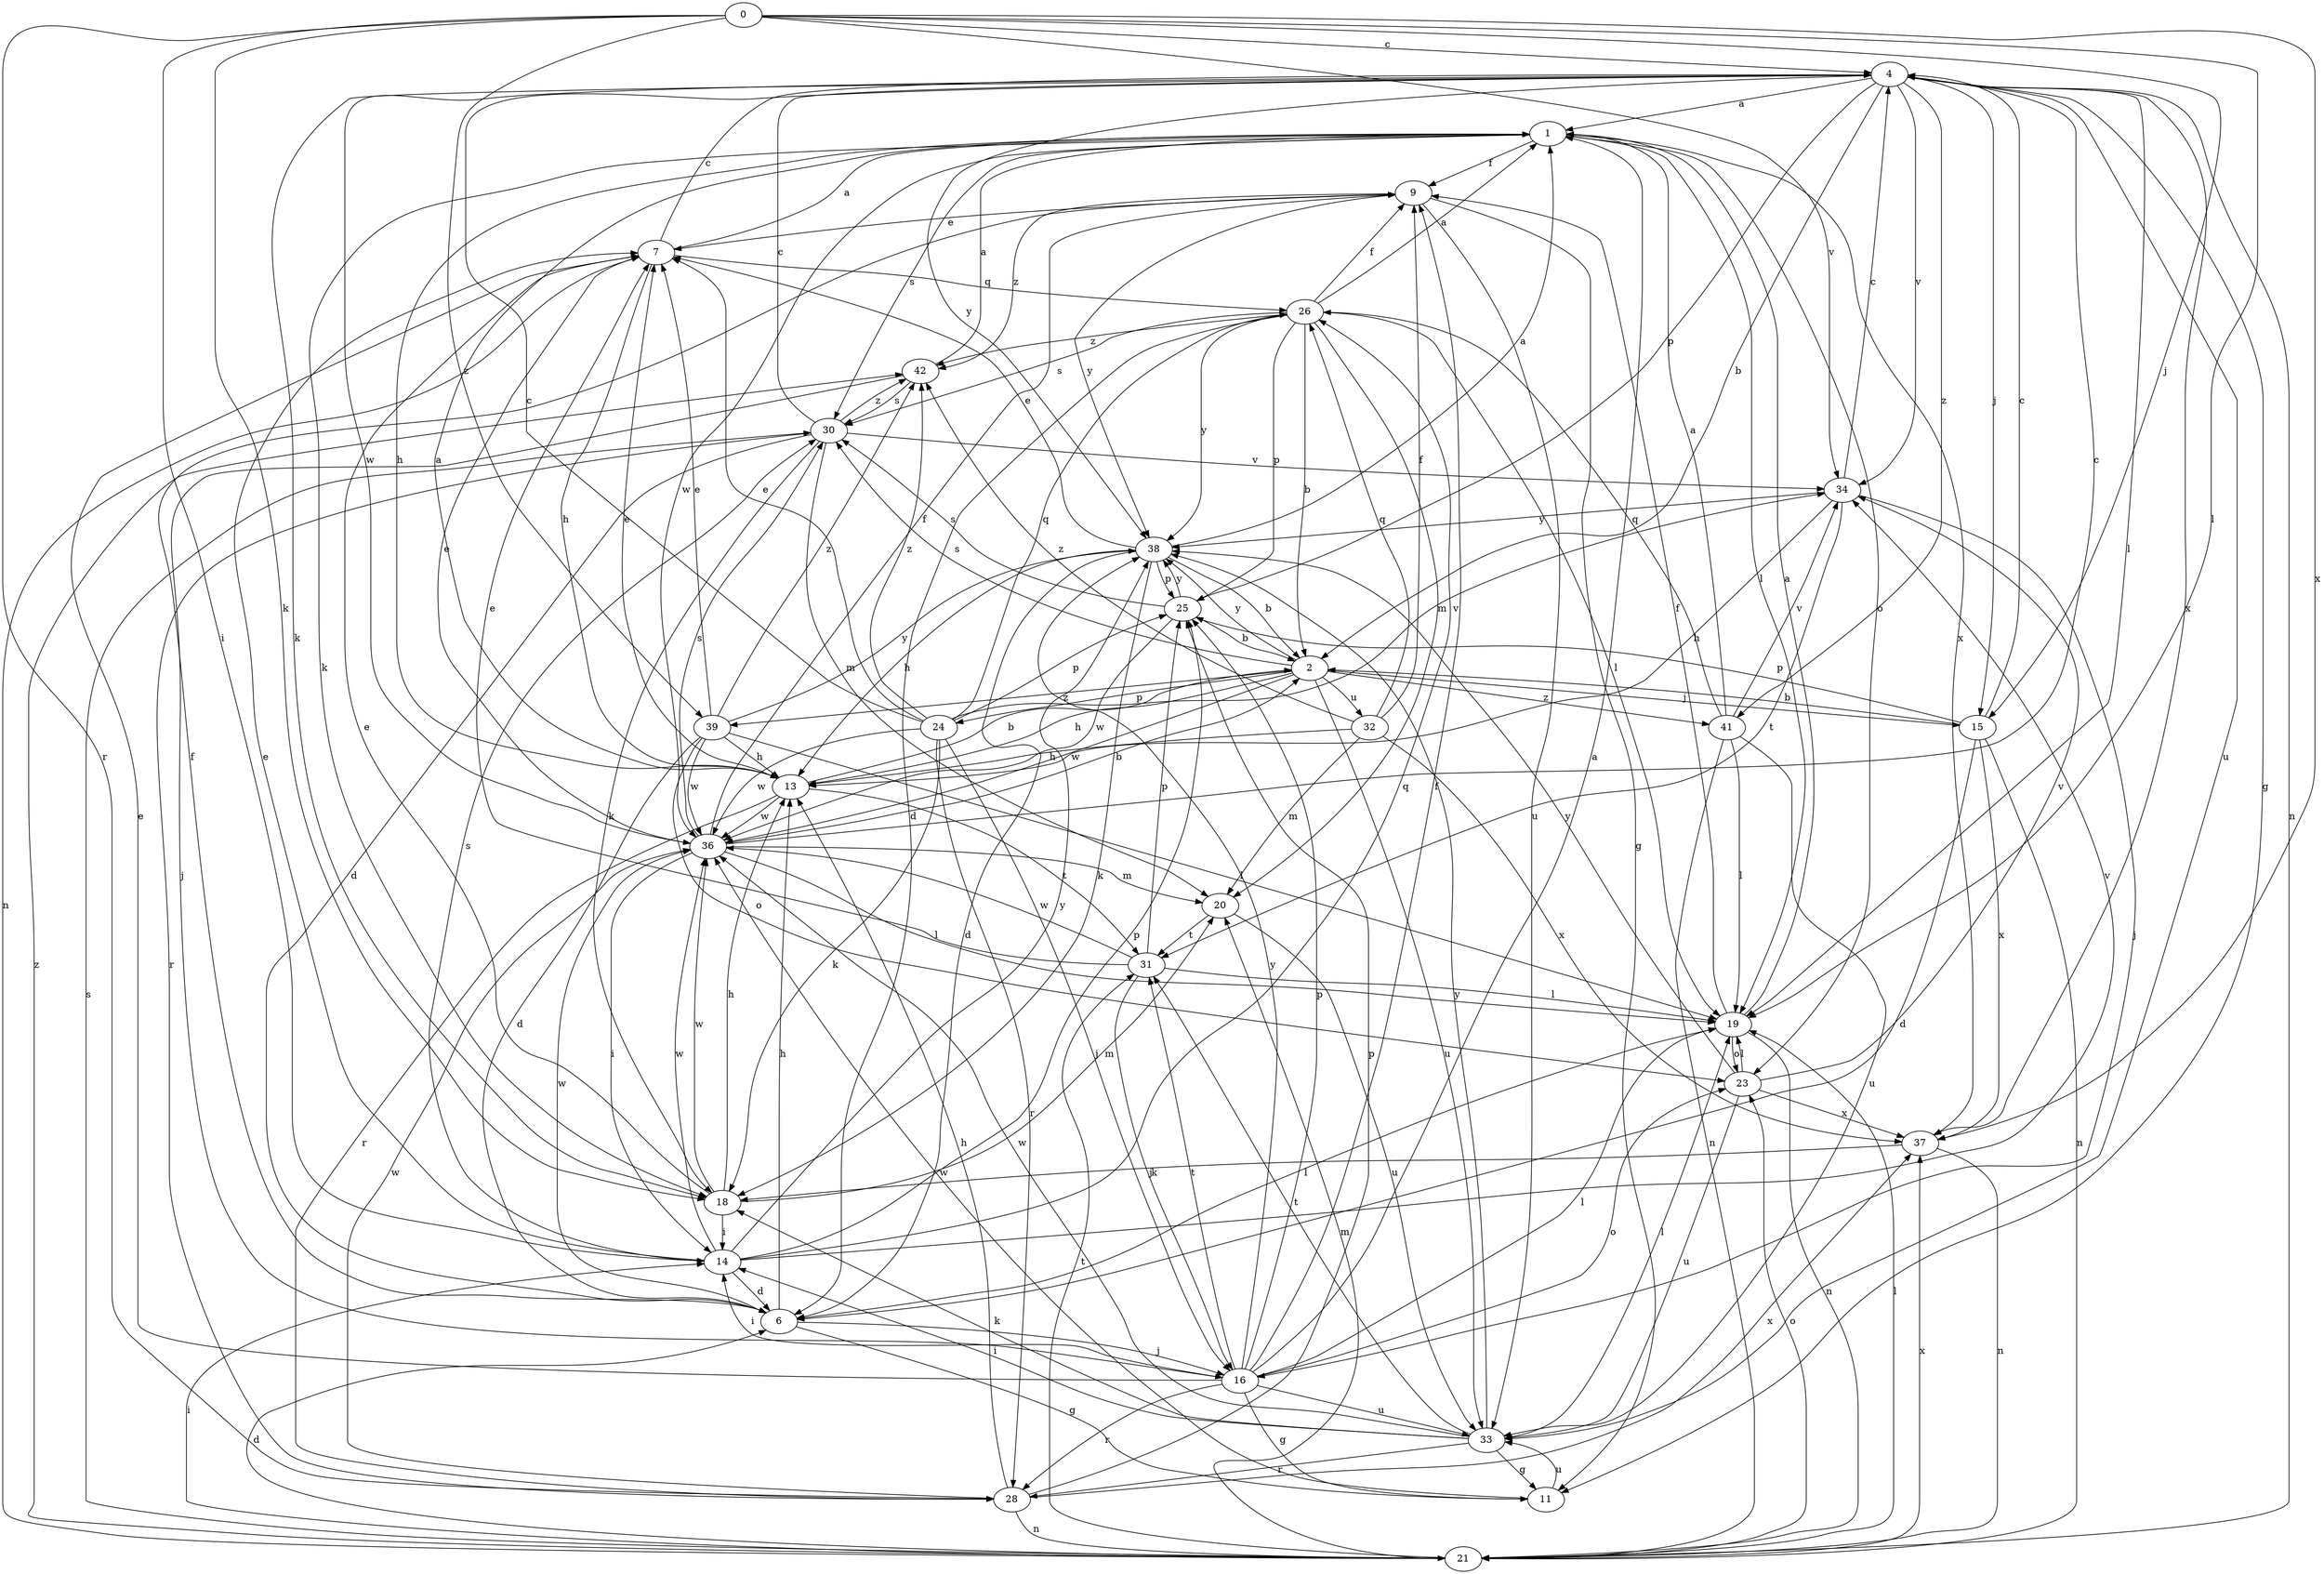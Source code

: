 strict digraph  {
0;
1;
2;
4;
6;
7;
9;
11;
13;
14;
15;
16;
18;
19;
20;
21;
23;
24;
25;
26;
28;
30;
31;
32;
33;
34;
36;
37;
38;
39;
41;
42;
0 -> 4  [label=c];
0 -> 14  [label=i];
0 -> 15  [label=j];
0 -> 18  [label=k];
0 -> 19  [label=l];
0 -> 28  [label=r];
0 -> 34  [label=v];
0 -> 37  [label=x];
0 -> 39  [label=z];
1 -> 9  [label=f];
1 -> 13  [label=h];
1 -> 18  [label=k];
1 -> 19  [label=l];
1 -> 23  [label=o];
1 -> 30  [label=s];
1 -> 36  [label=w];
1 -> 37  [label=x];
2 -> 13  [label=h];
2 -> 15  [label=j];
2 -> 24  [label=p];
2 -> 30  [label=s];
2 -> 32  [label=u];
2 -> 33  [label=u];
2 -> 36  [label=w];
2 -> 38  [label=y];
2 -> 39  [label=z];
2 -> 41  [label=z];
4 -> 1  [label=a];
4 -> 2  [label=b];
4 -> 11  [label=g];
4 -> 15  [label=j];
4 -> 18  [label=k];
4 -> 19  [label=l];
4 -> 21  [label=n];
4 -> 25  [label=p];
4 -> 33  [label=u];
4 -> 34  [label=v];
4 -> 36  [label=w];
4 -> 37  [label=x];
4 -> 38  [label=y];
4 -> 41  [label=z];
6 -> 9  [label=f];
6 -> 11  [label=g];
6 -> 13  [label=h];
6 -> 16  [label=j];
6 -> 19  [label=l];
6 -> 36  [label=w];
7 -> 1  [label=a];
7 -> 4  [label=c];
7 -> 13  [label=h];
7 -> 21  [label=n];
7 -> 26  [label=q];
9 -> 7  [label=e];
9 -> 11  [label=g];
9 -> 33  [label=u];
9 -> 38  [label=y];
9 -> 42  [label=z];
11 -> 33  [label=u];
11 -> 36  [label=w];
13 -> 1  [label=a];
13 -> 2  [label=b];
13 -> 7  [label=e];
13 -> 28  [label=r];
13 -> 31  [label=t];
13 -> 36  [label=w];
14 -> 6  [label=d];
14 -> 7  [label=e];
14 -> 25  [label=p];
14 -> 26  [label=q];
14 -> 30  [label=s];
14 -> 34  [label=v];
14 -> 36  [label=w];
14 -> 38  [label=y];
15 -> 2  [label=b];
15 -> 4  [label=c];
15 -> 6  [label=d];
15 -> 21  [label=n];
15 -> 25  [label=p];
15 -> 37  [label=x];
16 -> 1  [label=a];
16 -> 7  [label=e];
16 -> 9  [label=f];
16 -> 11  [label=g];
16 -> 14  [label=i];
16 -> 19  [label=l];
16 -> 23  [label=o];
16 -> 25  [label=p];
16 -> 28  [label=r];
16 -> 31  [label=t];
16 -> 33  [label=u];
16 -> 38  [label=y];
18 -> 7  [label=e];
18 -> 13  [label=h];
18 -> 14  [label=i];
18 -> 20  [label=m];
18 -> 36  [label=w];
19 -> 1  [label=a];
19 -> 9  [label=f];
19 -> 21  [label=n];
19 -> 23  [label=o];
20 -> 31  [label=t];
20 -> 33  [label=u];
21 -> 6  [label=d];
21 -> 14  [label=i];
21 -> 19  [label=l];
21 -> 20  [label=m];
21 -> 23  [label=o];
21 -> 30  [label=s];
21 -> 31  [label=t];
21 -> 37  [label=x];
21 -> 42  [label=z];
23 -> 19  [label=l];
23 -> 33  [label=u];
23 -> 34  [label=v];
23 -> 37  [label=x];
23 -> 38  [label=y];
24 -> 4  [label=c];
24 -> 7  [label=e];
24 -> 16  [label=j];
24 -> 18  [label=k];
24 -> 25  [label=p];
24 -> 26  [label=q];
24 -> 28  [label=r];
24 -> 34  [label=v];
24 -> 36  [label=w];
24 -> 42  [label=z];
25 -> 2  [label=b];
25 -> 30  [label=s];
25 -> 36  [label=w];
25 -> 38  [label=y];
26 -> 1  [label=a];
26 -> 2  [label=b];
26 -> 6  [label=d];
26 -> 9  [label=f];
26 -> 19  [label=l];
26 -> 20  [label=m];
26 -> 25  [label=p];
26 -> 30  [label=s];
26 -> 38  [label=y];
26 -> 42  [label=z];
28 -> 13  [label=h];
28 -> 21  [label=n];
28 -> 25  [label=p];
28 -> 36  [label=w];
28 -> 37  [label=x];
30 -> 4  [label=c];
30 -> 6  [label=d];
30 -> 18  [label=k];
30 -> 20  [label=m];
30 -> 28  [label=r];
30 -> 34  [label=v];
30 -> 42  [label=z];
31 -> 7  [label=e];
31 -> 16  [label=j];
31 -> 19  [label=l];
31 -> 25  [label=p];
31 -> 36  [label=w];
32 -> 9  [label=f];
32 -> 13  [label=h];
32 -> 20  [label=m];
32 -> 26  [label=q];
32 -> 37  [label=x];
32 -> 42  [label=z];
33 -> 11  [label=g];
33 -> 14  [label=i];
33 -> 18  [label=k];
33 -> 19  [label=l];
33 -> 28  [label=r];
33 -> 31  [label=t];
33 -> 36  [label=w];
33 -> 38  [label=y];
34 -> 4  [label=c];
34 -> 13  [label=h];
34 -> 16  [label=j];
34 -> 31  [label=t];
34 -> 38  [label=y];
36 -> 2  [label=b];
36 -> 4  [label=c];
36 -> 7  [label=e];
36 -> 9  [label=f];
36 -> 14  [label=i];
36 -> 19  [label=l];
36 -> 20  [label=m];
36 -> 30  [label=s];
37 -> 18  [label=k];
37 -> 21  [label=n];
38 -> 1  [label=a];
38 -> 2  [label=b];
38 -> 6  [label=d];
38 -> 7  [label=e];
38 -> 13  [label=h];
38 -> 18  [label=k];
38 -> 25  [label=p];
39 -> 6  [label=d];
39 -> 7  [label=e];
39 -> 13  [label=h];
39 -> 19  [label=l];
39 -> 23  [label=o];
39 -> 36  [label=w];
39 -> 38  [label=y];
39 -> 42  [label=z];
41 -> 1  [label=a];
41 -> 19  [label=l];
41 -> 21  [label=n];
41 -> 26  [label=q];
41 -> 33  [label=u];
41 -> 34  [label=v];
42 -> 1  [label=a];
42 -> 16  [label=j];
42 -> 30  [label=s];
}
